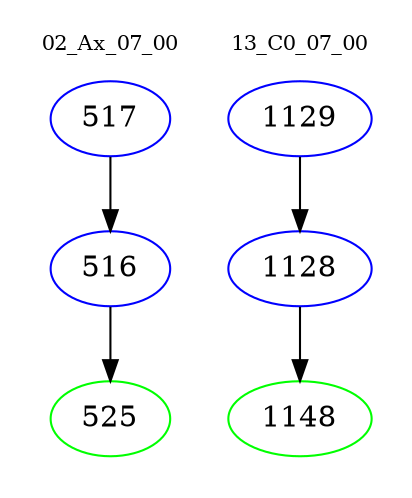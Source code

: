 digraph{
subgraph cluster_0 {
color = white
label = "02_Ax_07_00";
fontsize=10;
T0_517 [label="517", color="blue"]
T0_517 -> T0_516 [color="black"]
T0_516 [label="516", color="blue"]
T0_516 -> T0_525 [color="black"]
T0_525 [label="525", color="green"]
}
subgraph cluster_1 {
color = white
label = "13_C0_07_00";
fontsize=10;
T1_1129 [label="1129", color="blue"]
T1_1129 -> T1_1128 [color="black"]
T1_1128 [label="1128", color="blue"]
T1_1128 -> T1_1148 [color="black"]
T1_1148 [label="1148", color="green"]
}
}
